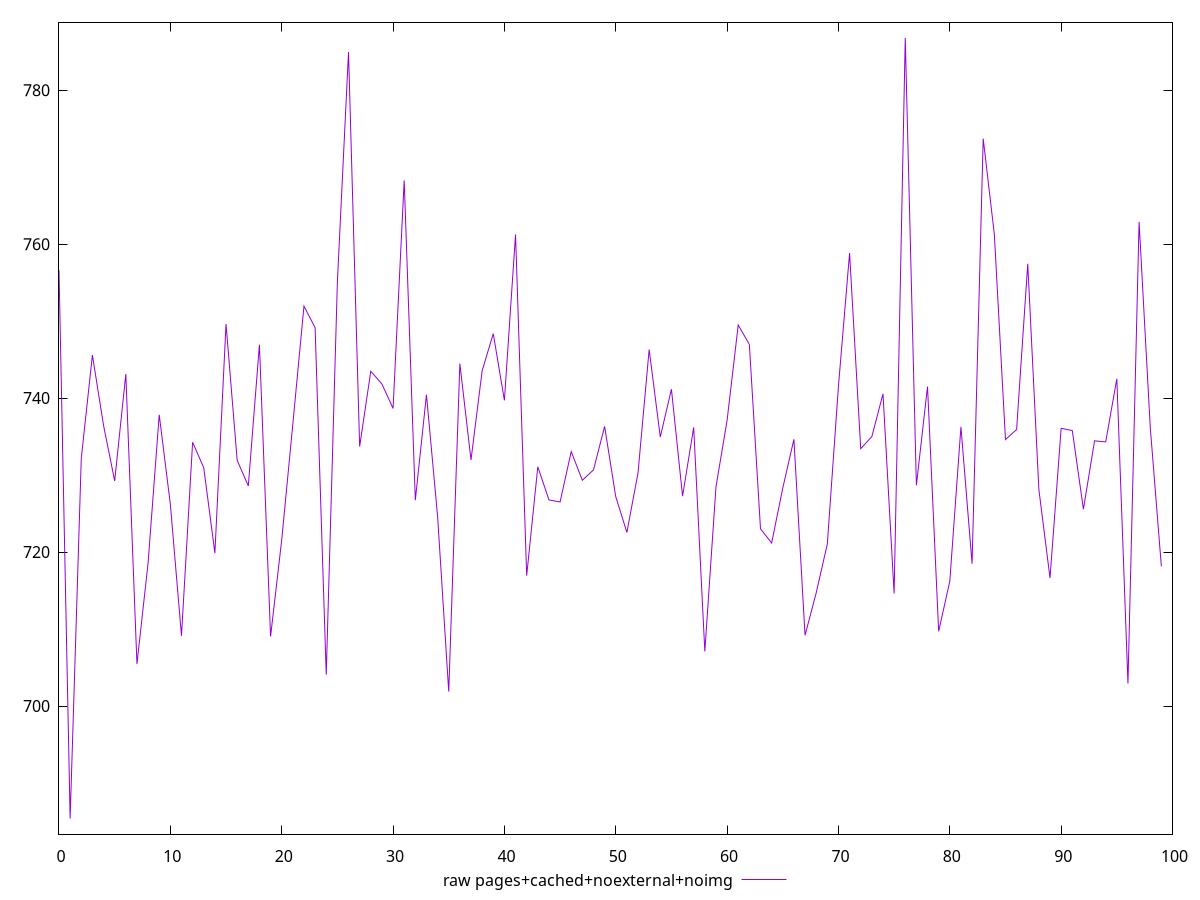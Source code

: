 $_rawPagesCachedNoexternalNoimg <<EOF
756.6200000000001
685.3880000000013
732.1879999999998
745.5919999999999
736.4559999999999
729.2400000000006
743.1240000000003
705.4720000000007
718.5680000000009
737.8360000000006
726.2080000000004
709.1200000000003
734.2719999999998
730.9440000000003
719.868000000001
749.6279999999998
731.9280000000007
728.5920000000003
746.9400000000003
709.0360000000006
721.5560000000003
736.6480000000004
751.9520000000002
749.1520000000002
704.0640000000004
755.0920000000003
784.9600000000006
733.7120000000009
743.4919999999997
741.8360000000002
738.66
768.28
726.7400000000006
740.4400000000003
724.6400000000006
701.8760000000005
744.480000000001
731.9680000000004
743.54
748.3800000000001
739.7120000000008
761.252000000001
716.9400000000005
731.0880000000006
726.7760000000003
726.5080000000007
733.0520000000002
729.3280000000003
730.6760000000004
736.3239999999996
727.1959999999999
722.5560000000002
730.2880000000005
746.3040000000004
734.9520000000009
741.1560000000005
727.2640000000006
736.1920000000011
707.096
728.4679999999998
737.1160000000007
749.4999999999994
746.9640000000007
723.0200000000008
721.1800000000006
728.3200000000006
734.6440000000002
709.1880000000007
714.6920000000002
721.044
741.5440000000003
758.8480000000003
733.4280000000001
735.0039999999996
740.5519999999999
714.6160000000004
786.7920000000007
728.6800000000003
741.4960000000001
709.6960000000005
716.2160000000009
736.2640000000011
718.4880000000004
773.704
761.2760000000006
734.6160000000001
735.9240000000002
757.4440000000006
728.116000000001
716.6320000000004
736.0760000000005
735.7839999999997
725.5720000000003
734.4520000000007
734.3160000000003
742.5079999999998
702.9240000000002
762.8920000000002
736.2560000000008
718.1400000000009
EOF
set key outside below
set terminal pngcairo
set output "report_00006_2020-11-02T20-21-41.718Z/mainthread-work-breakdown/pages+cached+noexternal+noimg//raw.png"
set yrange [683.3599200000012:788.8200800000006]
plot $_rawPagesCachedNoexternalNoimg title "raw pages+cached+noexternal+noimg" with line ,